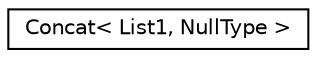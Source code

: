 digraph "Graphical Class Hierarchy"
{
  edge [fontname="Helvetica",fontsize="10",labelfontname="Helvetica",labelfontsize="10"];
  node [fontname="Helvetica",fontsize="10",shape=record];
  rankdir="LR";
  Node1 [label="Concat\< List1, NullType \>",height=0.2,width=0.4,color="black", fillcolor="white", style="filled",URL="$struct_concat_3_01_list1_00_01_null_type_01_4.html"];
}
